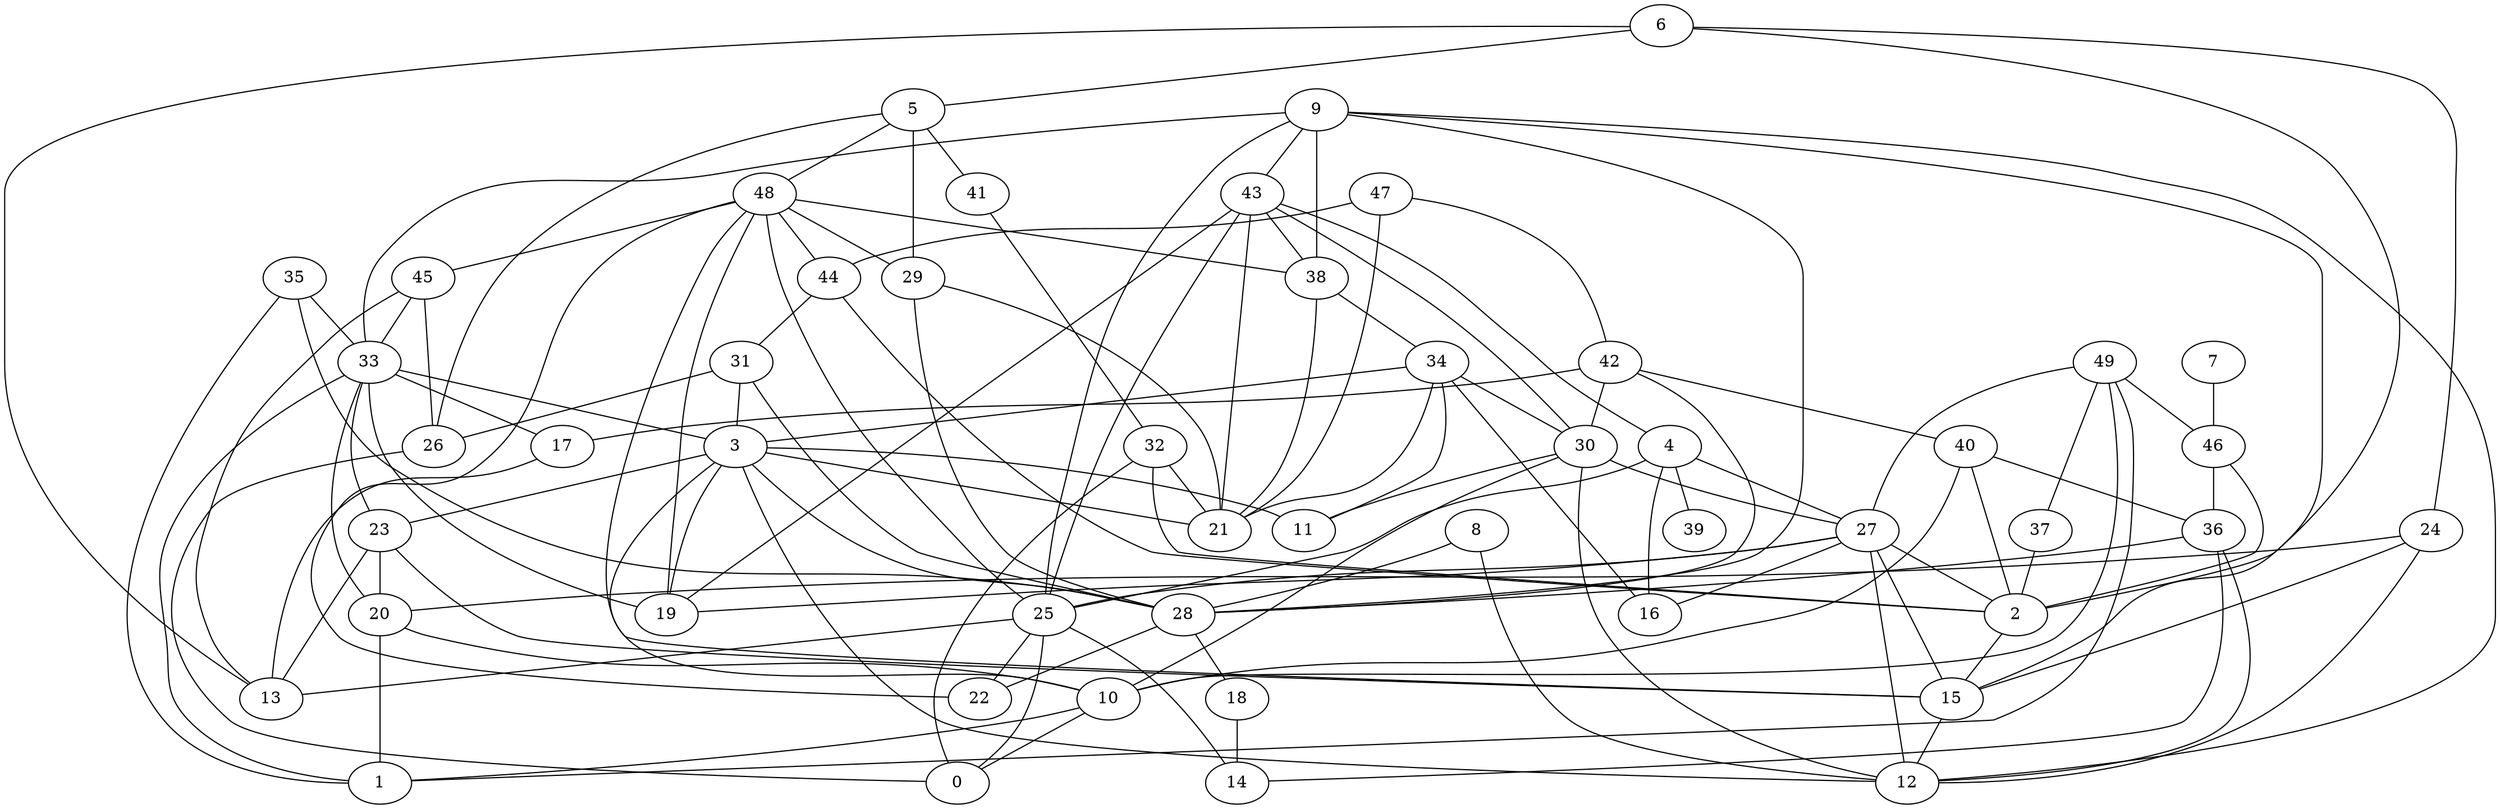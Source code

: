 digraph GG_graph {

subgraph G_graph {
edge [color = black]
"29" -> "28" [dir = none]
"43" -> "38" [dir = none]
"20" -> "10" [dir = none]
"33" -> "17" [dir = none]
"33" -> "23" [dir = none]
"33" -> "1" [dir = none]
"33" -> "3" [dir = none]
"5" -> "26" [dir = none]
"42" -> "28" [dir = none]
"49" -> "27" [dir = none]
"40" -> "10" [dir = none]
"9" -> "15" [dir = none]
"9" -> "28" [dir = none]
"9" -> "38" [dir = none]
"9" -> "12" [dir = none]
"34" -> "16" [dir = none]
"37" -> "2" [dir = none]
"38" -> "21" [dir = none]
"8" -> "28" [dir = none]
"25" -> "13" [dir = none]
"25" -> "0" [dir = none]
"25" -> "14" [dir = none]
"26" -> "0" [dir = none]
"32" -> "2" [dir = none]
"4" -> "39" [dir = none]
"4" -> "27" [dir = none]
"46" -> "2" [dir = none]
"10" -> "0" [dir = none]
"7" -> "46" [dir = none]
"41" -> "32" [dir = none]
"28" -> "22" [dir = none]
"47" -> "42" [dir = none]
"6" -> "2" [dir = none]
"45" -> "13" [dir = none]
"30" -> "12" [dir = none]
"3" -> "11" [dir = none]
"3" -> "28" [dir = none]
"35" -> "28" [dir = none]
"27" -> "19" [dir = none]
"27" -> "2" [dir = none]
"27" -> "25" [dir = none]
"27" -> "16" [dir = none]
"27" -> "12" [dir = none]
"36" -> "12" [dir = none]
"24" -> "12" [dir = none]
"31" -> "28" [dir = none]
"48" -> "15" [dir = none]
"18" -> "14" [dir = none]
"44" -> "31" [dir = none]
"42" -> "40" [dir = none]
"8" -> "12" [dir = none]
"46" -> "36" [dir = none]
"47" -> "44" [dir = none]
"3" -> "23" [dir = none]
"44" -> "2" [dir = none]
"23" -> "20" [dir = none]
"48" -> "25" [dir = none]
"34" -> "3" [dir = none]
"33" -> "20" [dir = none]
"36" -> "28" [dir = none]
"6" -> "24" [dir = none]
"30" -> "11" [dir = none]
"30" -> "27" [dir = none]
"48" -> "29" [dir = none]
"15" -> "12" [dir = none]
"2" -> "15" [dir = none]
"48" -> "38" [dir = none]
"3" -> "12" [dir = none]
"49" -> "10" [dir = none]
"5" -> "41" [dir = none]
"47" -> "21" [dir = none]
"3" -> "10" [dir = none]
"43" -> "4" [dir = none]
"25" -> "22" [dir = none]
"38" -> "34" [dir = none]
"48" -> "19" [dir = none]
"43" -> "19" [dir = none]
"5" -> "29" [dir = none]
"43" -> "21" [dir = none]
"36" -> "14" [dir = none]
"20" -> "1" [dir = none]
"4" -> "16" [dir = none]
"23" -> "13" [dir = none]
"31" -> "3" [dir = none]
"24" -> "15" [dir = none]
"45" -> "33" [dir = none]
"27" -> "15" [dir = none]
"5" -> "48" [dir = none]
"6" -> "13" [dir = none]
"10" -> "1" [dir = none]
"29" -> "21" [dir = none]
"48" -> "44" [dir = none]
"24" -> "20" [dir = none]
"9" -> "33" [dir = none]
"43" -> "30" [dir = none]
"9" -> "43" [dir = none]
"40" -> "36" [dir = none]
"33" -> "19" [dir = none]
"17" -> "13" [dir = none]
"34" -> "21" [dir = none]
"49" -> "1" [dir = none]
"30" -> "10" [dir = none]
"45" -> "26" [dir = none]
"3" -> "21" [dir = none]
"9" -> "25" [dir = none]
"40" -> "2" [dir = none]
"32" -> "21" [dir = none]
"31" -> "26" [dir = none]
"49" -> "37" [dir = none]
"4" -> "25" [dir = none]
"23" -> "15" [dir = none]
"48" -> "45" [dir = none]
"43" -> "25" [dir = none]
"3" -> "19" [dir = none]
"6" -> "5" [dir = none]
"35" -> "1" [dir = none]
"34" -> "30" [dir = none]
"35" -> "33" [dir = none]
"34" -> "11" [dir = none]
"32" -> "0" [dir = none]
"49" -> "46" [dir = none]
"48" -> "22" [dir = none]
"28" -> "18" [dir = none]
"42" -> "30" [dir = none]
"42" -> "17" [dir = none]
}

}
